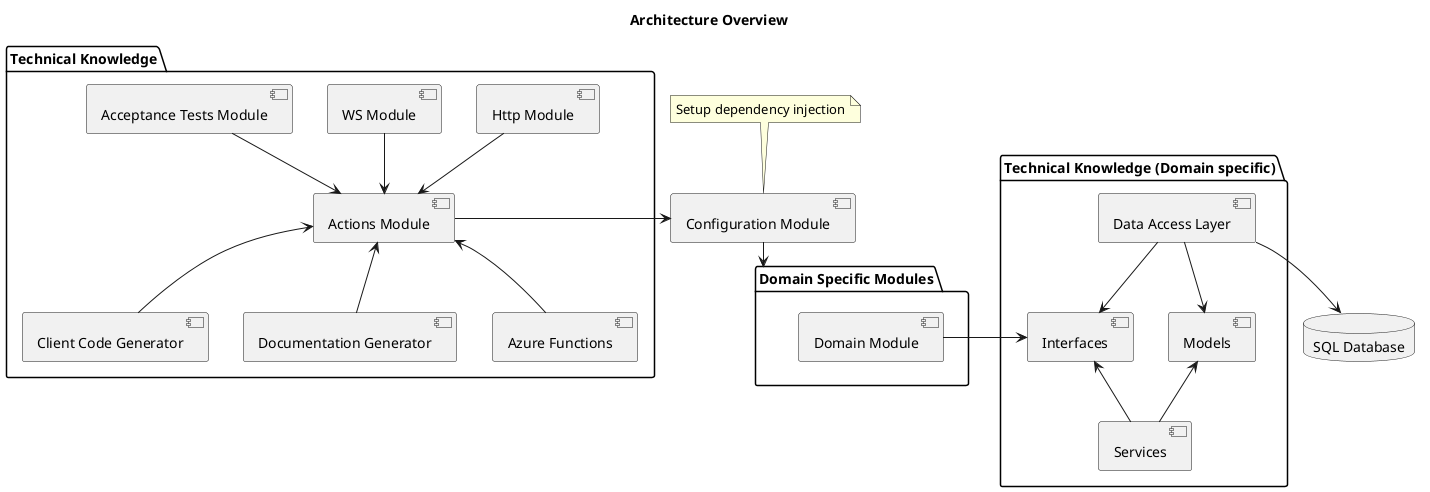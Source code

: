 @startuml

title Architecture Overview

package "Technical Knowledge" as technicalKnowledge { 
        [Actions Module] as actionsModule
        [Http Module] as httpMoudule
        [WS Module] as wsModule
        [Acceptance Tests Module] as acceptanceTestModule
        [Client Code Generator] as clientCodeGenerator
        [Documentation Generator] as documentationCodeGenerator
	[Azure Functions] as azureFunctions
}

package "Domain Specific Modules" as domainSpecificModules {
        component "Domain Module" as sampleDomainModule
}

package "Technical Knowledge (Domain specific)" as technicalKnowledgeDomain {
	[Models]
	[Interfaces]
	[Services]
	[Data Access Layer] as dal
}

[Configuration Module] as configurationModule

database "SQL Database" as sql

httpMoudule --> actionsModule
wsModule --> actionsModule
acceptanceTestModule --> actionsModule
actionsModule -right-> configurationModule
configurationModule -down-> domainSpecificModules
actionsModule <-- clientCodeGenerator
actionsModule <-- documentationCodeGenerator
actionsModule <-- azureFunctions


sampleDomainModule -> Interfaces
Services -up-> Models
Services -up-> Interfaces
dal -down-> Models
dal -down-> sql
dal -> Interfaces

note top of configurationModule
Setup dependency injection
end note
@enduml
